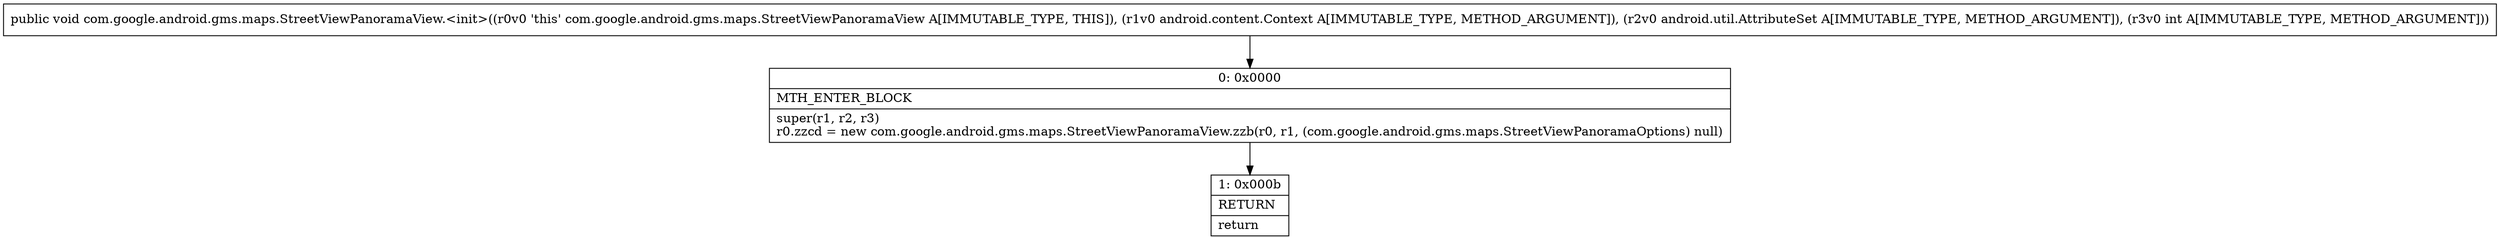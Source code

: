 digraph "CFG forcom.google.android.gms.maps.StreetViewPanoramaView.\<init\>(Landroid\/content\/Context;Landroid\/util\/AttributeSet;I)V" {
Node_0 [shape=record,label="{0\:\ 0x0000|MTH_ENTER_BLOCK\l|super(r1, r2, r3)\lr0.zzcd = new com.google.android.gms.maps.StreetViewPanoramaView.zzb(r0, r1, (com.google.android.gms.maps.StreetViewPanoramaOptions) null)\l}"];
Node_1 [shape=record,label="{1\:\ 0x000b|RETURN\l|return\l}"];
MethodNode[shape=record,label="{public void com.google.android.gms.maps.StreetViewPanoramaView.\<init\>((r0v0 'this' com.google.android.gms.maps.StreetViewPanoramaView A[IMMUTABLE_TYPE, THIS]), (r1v0 android.content.Context A[IMMUTABLE_TYPE, METHOD_ARGUMENT]), (r2v0 android.util.AttributeSet A[IMMUTABLE_TYPE, METHOD_ARGUMENT]), (r3v0 int A[IMMUTABLE_TYPE, METHOD_ARGUMENT])) }"];
MethodNode -> Node_0;
Node_0 -> Node_1;
}

